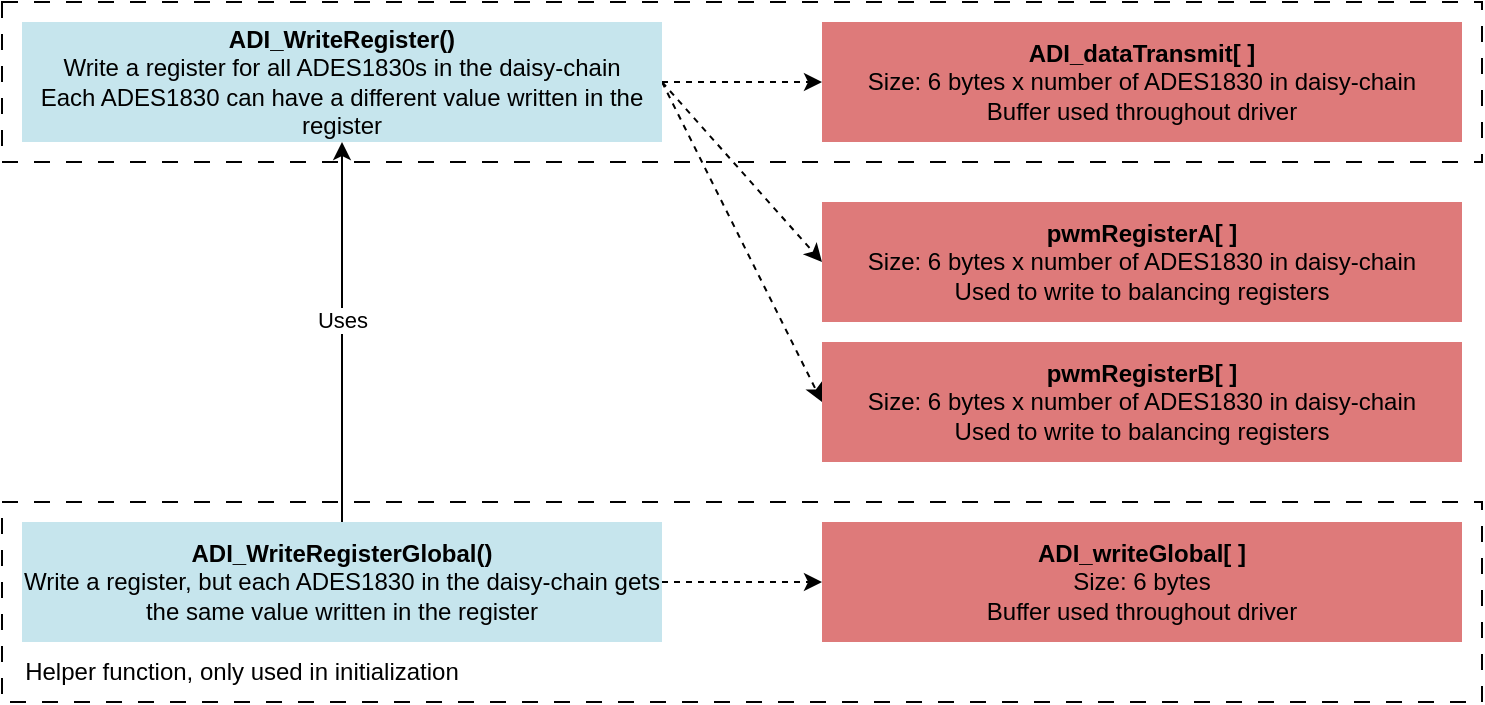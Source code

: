 <mxfile version="25.0.2">
  <diagram name="Seite-1" id="hPg8SPZopmh8AGZJrN-p">
    <mxGraphModel dx="1098" dy="940" grid="1" gridSize="10" guides="1" tooltips="1" connect="1" arrows="1" fold="1" page="1" pageScale="1" pageWidth="827" pageHeight="1169" math="0" shadow="0">
      <root>
        <mxCell id="0" />
        <mxCell id="1" parent="0" />
        <mxCell id="DEjZVQlh6ZJTVWUGv1k4-58" value="" style="rounded=0;whiteSpace=wrap;html=1;fillColor=none;dashed=1;dashPattern=8 8;" parent="1" vertex="1">
          <mxGeometry x="30" y="20" width="740" height="80" as="geometry" />
        </mxCell>
        <mxCell id="DEjZVQlh6ZJTVWUGv1k4-68" value="Helper function, only used in initialization" style="rounded=0;whiteSpace=wrap;html=1;fillColor=none;strokeColor=none;" parent="1" vertex="1">
          <mxGeometry x="30" y="340" width="240" height="30" as="geometry" />
        </mxCell>
        <mxCell id="DEjZVQlh6ZJTVWUGv1k4-109" style="rounded=0;orthogonalLoop=1;jettySize=auto;html=1;entryX=0;entryY=0.5;entryDx=0;entryDy=0;dashed=1;" parent="1" source="DEjZVQlh6ZJTVWUGv1k4-100" target="DEjZVQlh6ZJTVWUGv1k4-102" edge="1">
          <mxGeometry relative="1" as="geometry" />
        </mxCell>
        <mxCell id="DEjZVQlh6ZJTVWUGv1k4-110" style="rounded=0;orthogonalLoop=1;jettySize=auto;html=1;entryX=0;entryY=0.5;entryDx=0;entryDy=0;dashed=1;exitX=1;exitY=0.5;exitDx=0;exitDy=0;" parent="1" source="DEjZVQlh6ZJTVWUGv1k4-100" target="DEjZVQlh6ZJTVWUGv1k4-104" edge="1">
          <mxGeometry relative="1" as="geometry" />
        </mxCell>
        <mxCell id="DEjZVQlh6ZJTVWUGv1k4-111" style="rounded=0;orthogonalLoop=1;jettySize=auto;html=1;entryX=0;entryY=0.5;entryDx=0;entryDy=0;dashed=1;exitX=1;exitY=0.5;exitDx=0;exitDy=0;" parent="1" source="DEjZVQlh6ZJTVWUGv1k4-100" target="DEjZVQlh6ZJTVWUGv1k4-105" edge="1">
          <mxGeometry relative="1" as="geometry" />
        </mxCell>
        <mxCell id="DEjZVQlh6ZJTVWUGv1k4-100" value="&lt;b&gt;ADI_WriteRegister()&lt;/b&gt;&lt;br&gt;Write a register for all ADES1830s in the daisy-chain&lt;br&gt;Each ADES1830&amp;nbsp;can have a different value written in the register" style="rounded=0;whiteSpace=wrap;html=1;fillColor=#c6e5ed;strokeColor=none;" parent="1" vertex="1">
          <mxGeometry x="40" y="30" width="320" height="60" as="geometry" />
        </mxCell>
        <mxCell id="DEjZVQlh6ZJTVWUGv1k4-107" style="edgeStyle=orthogonalEdgeStyle;rounded=0;orthogonalLoop=1;jettySize=auto;html=1;entryX=0.5;entryY=1;entryDx=0;entryDy=0;" parent="1" source="DEjZVQlh6ZJTVWUGv1k4-101" target="DEjZVQlh6ZJTVWUGv1k4-100" edge="1">
          <mxGeometry relative="1" as="geometry" />
        </mxCell>
        <mxCell id="DEjZVQlh6ZJTVWUGv1k4-112" value="Uses" style="edgeLabel;html=1;align=center;verticalAlign=middle;resizable=0;points=[];" parent="DEjZVQlh6ZJTVWUGv1k4-107" vertex="1" connectable="0">
          <mxGeometry x="0.172" y="-2" relative="1" as="geometry">
            <mxPoint x="-2" y="10" as="offset" />
          </mxGeometry>
        </mxCell>
        <mxCell id="DEjZVQlh6ZJTVWUGv1k4-108" style="edgeStyle=orthogonalEdgeStyle;rounded=0;orthogonalLoop=1;jettySize=auto;html=1;entryX=0;entryY=0.5;entryDx=0;entryDy=0;dashed=1;" parent="1" source="DEjZVQlh6ZJTVWUGv1k4-101" target="DEjZVQlh6ZJTVWUGv1k4-106" edge="1">
          <mxGeometry relative="1" as="geometry" />
        </mxCell>
        <mxCell id="DEjZVQlh6ZJTVWUGv1k4-101" value="&lt;b&gt;ADI_WriteRegisterGlobal()&lt;/b&gt;&lt;br&gt;Write a register, but each ADES1830&amp;nbsp;in the daisy-chain gets the same value written in the register" style="rounded=0;whiteSpace=wrap;html=1;fillColor=#c6e5ed;strokeColor=none;" parent="1" vertex="1">
          <mxGeometry x="40" y="280" width="320" height="60" as="geometry" />
        </mxCell>
        <mxCell id="DEjZVQlh6ZJTVWUGv1k4-102" value="&lt;b&gt;ADI_dataTransmit[ ]&lt;/b&gt;&lt;br&gt;Size: 6 bytes x number of ADES1830 in daisy-chain&lt;br&gt;Buffer used throughout driver" style="rounded=0;whiteSpace=wrap;html=1;fillColor=#de7a7a;strokeColor=none;" parent="1" vertex="1">
          <mxGeometry x="440" y="30" width="320" height="60" as="geometry" />
        </mxCell>
        <mxCell id="DEjZVQlh6ZJTVWUGv1k4-103" value="" style="rounded=0;whiteSpace=wrap;html=1;fillColor=none;dashed=1;dashPattern=8 8;" parent="1" vertex="1">
          <mxGeometry x="30" y="270" width="740" height="100" as="geometry" />
        </mxCell>
        <mxCell id="DEjZVQlh6ZJTVWUGv1k4-104" value="&lt;b&gt;pwmRegisterA[ ]&lt;/b&gt;&lt;br&gt;Size: 6 bytes x number of ADES1830&amp;nbsp;in daisy-chain&lt;br&gt;Used to write to balancing registers" style="rounded=0;whiteSpace=wrap;html=1;fillColor=#de7a7a;strokeColor=none;" parent="1" vertex="1">
          <mxGeometry x="440" y="120" width="320" height="60" as="geometry" />
        </mxCell>
        <mxCell id="DEjZVQlh6ZJTVWUGv1k4-105" value="&lt;b&gt;pwmRegisterB[ ]&lt;/b&gt;&lt;br&gt;Size: 6 bytes x number of ADES1830&amp;nbsp;in daisy-chain&lt;br&gt;Used to write to balancing registers" style="rounded=0;whiteSpace=wrap;html=1;fillColor=#de7a7a;strokeColor=none;" parent="1" vertex="1">
          <mxGeometry x="440" y="190" width="320" height="60" as="geometry" />
        </mxCell>
        <mxCell id="DEjZVQlh6ZJTVWUGv1k4-106" value="&lt;b&gt;ADI_writeGlobal[ ]&lt;/b&gt;&lt;br&gt;Size: 6 bytes&lt;br&gt;Buffer used throughout driver" style="rounded=0;whiteSpace=wrap;html=1;fillColor=#de7a7a;strokeColor=none;" parent="1" vertex="1">
          <mxGeometry x="440" y="280" width="320" height="60" as="geometry" />
        </mxCell>
      </root>
    </mxGraphModel>
  </diagram>
</mxfile>
